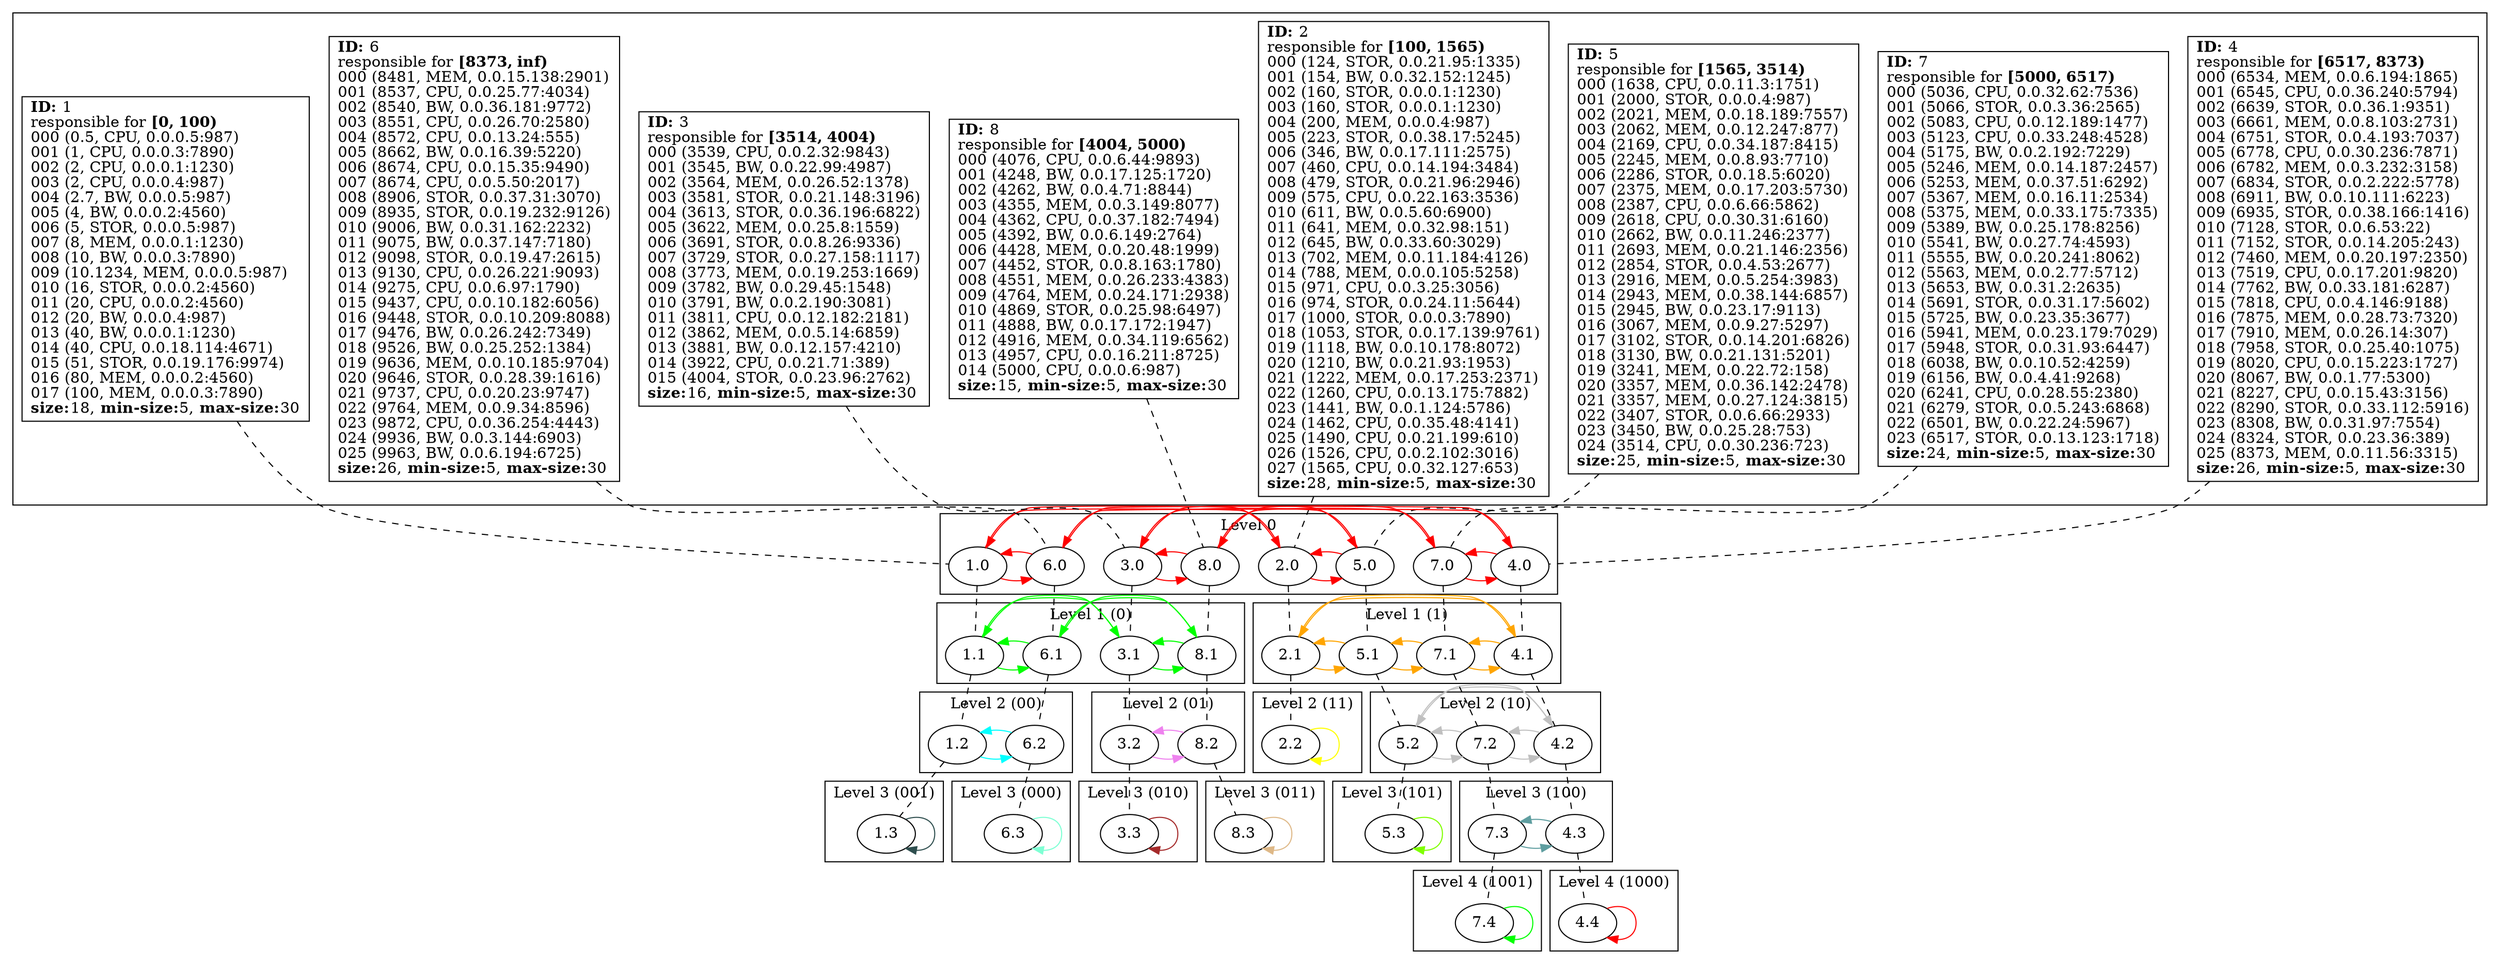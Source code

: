 strict
digraph SkipGraph {

	# vertical
	edge [dir=none style=dashed]
	subgraph {
		"1" -> "1.0" -> "1.1" -> "1.2" -> "1.3"
		}
	subgraph {
		"2" -> "2.0" -> "2.1" -> "2.2"
		}
	subgraph {
		"5" -> "5.0" -> "5.1" -> "5.2" -> "5.3"
		}
	subgraph {
		"3" -> "3.0" -> "3.1" -> "3.2" -> "3.3"
		}
	subgraph {
		"8" -> "8.0" -> "8.1" -> "8.2" -> "8.3"
		}
	subgraph {
		"7" -> "7.0" -> "7.1" -> "7.2" -> "7.3" -> "7.4"
		}
	subgraph {
		"4" -> "4.0" -> "4.1" -> "4.2" -> "4.3" -> "4.4"
		}
	subgraph {
		"6" -> "6.0" -> "6.1" -> "6.2" -> "6.3"
		}

	# horizontal
	edge [dir=forward, style=solid]
	subgraph cluster_content {
		rank = same
		"1" [shape=box, label=
			<
				<B>ID:</B> 1<BR ALIGN="LEFT"/>
				responsible for <B>[0, 100)</B><BR ALIGN="LEFT"/>
				000 (0.5, CPU, 0.0.0.5:987)<BR ALIGN="LEFT"/>
				001 (1, CPU, 0.0.0.3:7890)<BR ALIGN="LEFT"/>
				002 (2, CPU, 0.0.0.1:1230)<BR ALIGN="LEFT"/>
				003 (2, CPU, 0.0.0.4:987)<BR ALIGN="LEFT"/>
				004 (2.7, BW, 0.0.0.5:987)<BR ALIGN="LEFT"/>
				005 (4, BW, 0.0.0.2:4560)<BR ALIGN="LEFT"/>
				006 (5, STOR, 0.0.0.5:987)<BR ALIGN="LEFT"/>
				007 (8, MEM, 0.0.0.1:1230)<BR ALIGN="LEFT"/>
				008 (10, BW, 0.0.0.3:7890)<BR ALIGN="LEFT"/>
				009 (10.1234, MEM, 0.0.0.5:987)<BR ALIGN="LEFT"/>
				010 (16, STOR, 0.0.0.2:4560)<BR ALIGN="LEFT"/>
				011 (20, CPU, 0.0.0.2:4560)<BR ALIGN="LEFT"/>
				012 (20, BW, 0.0.0.4:987)<BR ALIGN="LEFT"/>
				013 (40, BW, 0.0.0.1:1230)<BR ALIGN="LEFT"/>
				014 (40, CPU, 0.0.18.114:4671)<BR ALIGN="LEFT"/>
				015 (51, STOR, 0.0.19.176:9974)<BR ALIGN="LEFT"/>
				016 (80, MEM, 0.0.0.2:4560)<BR ALIGN="LEFT"/>
				017 (100, MEM, 0.0.0.3:7890)<BR ALIGN="LEFT"/>
			<B>size:</B>18, <B>min-size:</B>5, <B>max-size:</B>30<BR ALIGN="LEFT"/>			>]
		"2" [shape=box, label=
			<
				<B>ID:</B> 2<BR ALIGN="LEFT"/>
				responsible for <B>[100, 1565)</B><BR ALIGN="LEFT"/>
				000 (124, STOR, 0.0.21.95:1335)<BR ALIGN="LEFT"/>
				001 (154, BW, 0.0.32.152:1245)<BR ALIGN="LEFT"/>
				002 (160, STOR, 0.0.0.1:1230)<BR ALIGN="LEFT"/>
				003 (160, STOR, 0.0.0.1:1230)<BR ALIGN="LEFT"/>
				004 (200, MEM, 0.0.0.4:987)<BR ALIGN="LEFT"/>
				005 (223, STOR, 0.0.38.17:5245)<BR ALIGN="LEFT"/>
				006 (346, BW, 0.0.17.111:2575)<BR ALIGN="LEFT"/>
				007 (460, CPU, 0.0.14.194:3484)<BR ALIGN="LEFT"/>
				008 (479, STOR, 0.0.21.96:2946)<BR ALIGN="LEFT"/>
				009 (575, CPU, 0.0.22.163:3536)<BR ALIGN="LEFT"/>
				010 (611, BW, 0.0.5.60:6900)<BR ALIGN="LEFT"/>
				011 (641, MEM, 0.0.32.98:151)<BR ALIGN="LEFT"/>
				012 (645, BW, 0.0.33.60:3029)<BR ALIGN="LEFT"/>
				013 (702, MEM, 0.0.11.184:4126)<BR ALIGN="LEFT"/>
				014 (788, MEM, 0.0.0.105:5258)<BR ALIGN="LEFT"/>
				015 (971, CPU, 0.0.3.25:3056)<BR ALIGN="LEFT"/>
				016 (974, STOR, 0.0.24.11:5644)<BR ALIGN="LEFT"/>
				017 (1000, STOR, 0.0.0.3:7890)<BR ALIGN="LEFT"/>
				018 (1053, STOR, 0.0.17.139:9761)<BR ALIGN="LEFT"/>
				019 (1118, BW, 0.0.10.178:8072)<BR ALIGN="LEFT"/>
				020 (1210, BW, 0.0.21.93:1953)<BR ALIGN="LEFT"/>
				021 (1222, MEM, 0.0.17.253:2371)<BR ALIGN="LEFT"/>
				022 (1260, CPU, 0.0.13.175:7882)<BR ALIGN="LEFT"/>
				023 (1441, BW, 0.0.1.124:5786)<BR ALIGN="LEFT"/>
				024 (1462, CPU, 0.0.35.48:4141)<BR ALIGN="LEFT"/>
				025 (1490, CPU, 0.0.21.199:610)<BR ALIGN="LEFT"/>
				026 (1526, CPU, 0.0.2.102:3016)<BR ALIGN="LEFT"/>
				027 (1565, CPU, 0.0.32.127:653)<BR ALIGN="LEFT"/>
			<B>size:</B>28, <B>min-size:</B>5, <B>max-size:</B>30<BR ALIGN="LEFT"/>			>]
		"5" [shape=box, label=
			<
				<B>ID:</B> 5<BR ALIGN="LEFT"/>
				responsible for <B>[1565, 3514)</B><BR ALIGN="LEFT"/>
				000 (1638, CPU, 0.0.11.3:1751)<BR ALIGN="LEFT"/>
				001 (2000, STOR, 0.0.0.4:987)<BR ALIGN="LEFT"/>
				002 (2021, MEM, 0.0.18.189:7557)<BR ALIGN="LEFT"/>
				003 (2062, MEM, 0.0.12.247:877)<BR ALIGN="LEFT"/>
				004 (2169, CPU, 0.0.34.187:8415)<BR ALIGN="LEFT"/>
				005 (2245, MEM, 0.0.8.93:7710)<BR ALIGN="LEFT"/>
				006 (2286, STOR, 0.0.18.5:6020)<BR ALIGN="LEFT"/>
				007 (2375, MEM, 0.0.17.203:5730)<BR ALIGN="LEFT"/>
				008 (2387, CPU, 0.0.6.66:5862)<BR ALIGN="LEFT"/>
				009 (2618, CPU, 0.0.30.31:6160)<BR ALIGN="LEFT"/>
				010 (2662, BW, 0.0.11.246:2377)<BR ALIGN="LEFT"/>
				011 (2693, MEM, 0.0.21.146:2356)<BR ALIGN="LEFT"/>
				012 (2854, STOR, 0.0.4.53:2677)<BR ALIGN="LEFT"/>
				013 (2916, MEM, 0.0.5.254:3983)<BR ALIGN="LEFT"/>
				014 (2943, MEM, 0.0.38.144:6857)<BR ALIGN="LEFT"/>
				015 (2945, BW, 0.0.23.17:9113)<BR ALIGN="LEFT"/>
				016 (3067, MEM, 0.0.9.27:5297)<BR ALIGN="LEFT"/>
				017 (3102, STOR, 0.0.14.201:6826)<BR ALIGN="LEFT"/>
				018 (3130, BW, 0.0.21.131:5201)<BR ALIGN="LEFT"/>
				019 (3241, MEM, 0.0.22.72:158)<BR ALIGN="LEFT"/>
				020 (3357, MEM, 0.0.36.142:2478)<BR ALIGN="LEFT"/>
				021 (3357, MEM, 0.0.27.124:3815)<BR ALIGN="LEFT"/>
				022 (3407, STOR, 0.0.6.66:2933)<BR ALIGN="LEFT"/>
				023 (3450, BW, 0.0.25.28:753)<BR ALIGN="LEFT"/>
				024 (3514, CPU, 0.0.30.236:723)<BR ALIGN="LEFT"/>
			<B>size:</B>25, <B>min-size:</B>5, <B>max-size:</B>30<BR ALIGN="LEFT"/>			>]
		"3" [shape=box, label=
			<
				<B>ID:</B> 3<BR ALIGN="LEFT"/>
				responsible for <B>[3514, 4004)</B><BR ALIGN="LEFT"/>
				000 (3539, CPU, 0.0.2.32:9843)<BR ALIGN="LEFT"/>
				001 (3545, BW, 0.0.22.99:4987)<BR ALIGN="LEFT"/>
				002 (3564, MEM, 0.0.26.52:1378)<BR ALIGN="LEFT"/>
				003 (3581, STOR, 0.0.21.148:3196)<BR ALIGN="LEFT"/>
				004 (3613, STOR, 0.0.36.196:6822)<BR ALIGN="LEFT"/>
				005 (3622, MEM, 0.0.25.8:1559)<BR ALIGN="LEFT"/>
				006 (3691, STOR, 0.0.8.26:9336)<BR ALIGN="LEFT"/>
				007 (3729, STOR, 0.0.27.158:1117)<BR ALIGN="LEFT"/>
				008 (3773, MEM, 0.0.19.253:1669)<BR ALIGN="LEFT"/>
				009 (3782, BW, 0.0.29.45:1548)<BR ALIGN="LEFT"/>
				010 (3791, BW, 0.0.2.190:3081)<BR ALIGN="LEFT"/>
				011 (3811, CPU, 0.0.12.182:2181)<BR ALIGN="LEFT"/>
				012 (3862, MEM, 0.0.5.14:6859)<BR ALIGN="LEFT"/>
				013 (3881, BW, 0.0.12.157:4210)<BR ALIGN="LEFT"/>
				014 (3922, CPU, 0.0.21.71:389)<BR ALIGN="LEFT"/>
				015 (4004, STOR, 0.0.23.96:2762)<BR ALIGN="LEFT"/>
			<B>size:</B>16, <B>min-size:</B>5, <B>max-size:</B>30<BR ALIGN="LEFT"/>			>]
		"8" [shape=box, label=
			<
				<B>ID:</B> 8<BR ALIGN="LEFT"/>
				responsible for <B>[4004, 5000)</B><BR ALIGN="LEFT"/>
				000 (4076, CPU, 0.0.6.44:9893)<BR ALIGN="LEFT"/>
				001 (4248, BW, 0.0.17.125:1720)<BR ALIGN="LEFT"/>
				002 (4262, BW, 0.0.4.71:8844)<BR ALIGN="LEFT"/>
				003 (4355, MEM, 0.0.3.149:8077)<BR ALIGN="LEFT"/>
				004 (4362, CPU, 0.0.37.182:7494)<BR ALIGN="LEFT"/>
				005 (4392, BW, 0.0.6.149:2764)<BR ALIGN="LEFT"/>
				006 (4428, MEM, 0.0.20.48:1999)<BR ALIGN="LEFT"/>
				007 (4452, STOR, 0.0.8.163:1780)<BR ALIGN="LEFT"/>
				008 (4551, MEM, 0.0.26.233:4383)<BR ALIGN="LEFT"/>
				009 (4764, MEM, 0.0.24.171:2938)<BR ALIGN="LEFT"/>
				010 (4869, STOR, 0.0.25.98:6497)<BR ALIGN="LEFT"/>
				011 (4888, BW, 0.0.17.172:1947)<BR ALIGN="LEFT"/>
				012 (4916, MEM, 0.0.34.119:6562)<BR ALIGN="LEFT"/>
				013 (4957, CPU, 0.0.16.211:8725)<BR ALIGN="LEFT"/>
				014 (5000, CPU, 0.0.0.6:987)<BR ALIGN="LEFT"/>
			<B>size:</B>15, <B>min-size:</B>5, <B>max-size:</B>30<BR ALIGN="LEFT"/>			>]
		"7" [shape=box, label=
			<
				<B>ID:</B> 7<BR ALIGN="LEFT"/>
				responsible for <B>[5000, 6517)</B><BR ALIGN="LEFT"/>
				000 (5036, CPU, 0.0.32.62:7536)<BR ALIGN="LEFT"/>
				001 (5066, STOR, 0.0.3.36:2565)<BR ALIGN="LEFT"/>
				002 (5083, CPU, 0.0.12.189:1477)<BR ALIGN="LEFT"/>
				003 (5123, CPU, 0.0.33.248:4528)<BR ALIGN="LEFT"/>
				004 (5175, BW, 0.0.2.192:7229)<BR ALIGN="LEFT"/>
				005 (5246, MEM, 0.0.14.187:2457)<BR ALIGN="LEFT"/>
				006 (5253, MEM, 0.0.37.51:6292)<BR ALIGN="LEFT"/>
				007 (5367, MEM, 0.0.16.11:2534)<BR ALIGN="LEFT"/>
				008 (5375, MEM, 0.0.33.175:7335)<BR ALIGN="LEFT"/>
				009 (5389, BW, 0.0.25.178:8256)<BR ALIGN="LEFT"/>
				010 (5541, BW, 0.0.27.74:4593)<BR ALIGN="LEFT"/>
				011 (5555, BW, 0.0.20.241:8062)<BR ALIGN="LEFT"/>
				012 (5563, MEM, 0.0.2.77:5712)<BR ALIGN="LEFT"/>
				013 (5653, BW, 0.0.31.2:2635)<BR ALIGN="LEFT"/>
				014 (5691, STOR, 0.0.31.17:5602)<BR ALIGN="LEFT"/>
				015 (5725, BW, 0.0.23.35:3677)<BR ALIGN="LEFT"/>
				016 (5941, MEM, 0.0.23.179:7029)<BR ALIGN="LEFT"/>
				017 (5948, STOR, 0.0.31.93:6447)<BR ALIGN="LEFT"/>
				018 (6038, BW, 0.0.10.52:4259)<BR ALIGN="LEFT"/>
				019 (6156, BW, 0.0.4.41:9268)<BR ALIGN="LEFT"/>
				020 (6241, CPU, 0.0.28.55:2380)<BR ALIGN="LEFT"/>
				021 (6279, STOR, 0.0.5.243:6868)<BR ALIGN="LEFT"/>
				022 (6501, BW, 0.0.22.24:5967)<BR ALIGN="LEFT"/>
				023 (6517, STOR, 0.0.13.123:1718)<BR ALIGN="LEFT"/>
			<B>size:</B>24, <B>min-size:</B>5, <B>max-size:</B>30<BR ALIGN="LEFT"/>			>]
		"4" [shape=box, label=
			<
				<B>ID:</B> 4<BR ALIGN="LEFT"/>
				responsible for <B>[6517, 8373)</B><BR ALIGN="LEFT"/>
				000 (6534, MEM, 0.0.6.194:1865)<BR ALIGN="LEFT"/>
				001 (6545, CPU, 0.0.36.240:5794)<BR ALIGN="LEFT"/>
				002 (6639, STOR, 0.0.36.1:9351)<BR ALIGN="LEFT"/>
				003 (6661, MEM, 0.0.8.103:2731)<BR ALIGN="LEFT"/>
				004 (6751, STOR, 0.0.4.193:7037)<BR ALIGN="LEFT"/>
				005 (6778, CPU, 0.0.30.236:7871)<BR ALIGN="LEFT"/>
				006 (6782, MEM, 0.0.3.232:3158)<BR ALIGN="LEFT"/>
				007 (6834, STOR, 0.0.2.222:5778)<BR ALIGN="LEFT"/>
				008 (6911, BW, 0.0.10.111:6223)<BR ALIGN="LEFT"/>
				009 (6935, STOR, 0.0.38.166:1416)<BR ALIGN="LEFT"/>
				010 (7128, STOR, 0.0.6.53:22)<BR ALIGN="LEFT"/>
				011 (7152, STOR, 0.0.14.205:243)<BR ALIGN="LEFT"/>
				012 (7460, MEM, 0.0.20.197:2350)<BR ALIGN="LEFT"/>
				013 (7519, CPU, 0.0.17.201:9820)<BR ALIGN="LEFT"/>
				014 (7762, BW, 0.0.33.181:6287)<BR ALIGN="LEFT"/>
				015 (7818, CPU, 0.0.4.146:9188)<BR ALIGN="LEFT"/>
				016 (7875, MEM, 0.0.28.73:7320)<BR ALIGN="LEFT"/>
				017 (7910, MEM, 0.0.26.14:307)<BR ALIGN="LEFT"/>
				018 (7958, STOR, 0.0.25.40:1075)<BR ALIGN="LEFT"/>
				019 (8020, CPU, 0.0.15.223:1727)<BR ALIGN="LEFT"/>
				020 (8067, BW, 0.0.1.77:5300)<BR ALIGN="LEFT"/>
				021 (8227, CPU, 0.0.15.43:3156)<BR ALIGN="LEFT"/>
				022 (8290, STOR, 0.0.33.112:5916)<BR ALIGN="LEFT"/>
				023 (8308, BW, 0.0.31.97:7554)<BR ALIGN="LEFT"/>
				024 (8324, STOR, 0.0.23.36:389)<BR ALIGN="LEFT"/>
				025 (8373, MEM, 0.0.11.56:3315)<BR ALIGN="LEFT"/>
			<B>size:</B>26, <B>min-size:</B>5, <B>max-size:</B>30<BR ALIGN="LEFT"/>			>]
		"6" [shape=box, label=
			<
				<B>ID:</B> 6<BR ALIGN="LEFT"/>
				responsible for <B>[8373, inf)</B><BR ALIGN="LEFT"/>
				000 (8481, MEM, 0.0.15.138:2901)<BR ALIGN="LEFT"/>
				001 (8537, CPU, 0.0.25.77:4034)<BR ALIGN="LEFT"/>
				002 (8540, BW, 0.0.36.181:9772)<BR ALIGN="LEFT"/>
				003 (8551, CPU, 0.0.26.70:2580)<BR ALIGN="LEFT"/>
				004 (8572, CPU, 0.0.13.24:555)<BR ALIGN="LEFT"/>
				005 (8662, BW, 0.0.16.39:5220)<BR ALIGN="LEFT"/>
				006 (8674, CPU, 0.0.15.35:9490)<BR ALIGN="LEFT"/>
				007 (8674, CPU, 0.0.5.50:2017)<BR ALIGN="LEFT"/>
				008 (8906, STOR, 0.0.37.31:3070)<BR ALIGN="LEFT"/>
				009 (8935, STOR, 0.0.19.232:9126)<BR ALIGN="LEFT"/>
				010 (9006, BW, 0.0.31.162:2232)<BR ALIGN="LEFT"/>
				011 (9075, BW, 0.0.37.147:7180)<BR ALIGN="LEFT"/>
				012 (9098, STOR, 0.0.19.47:2615)<BR ALIGN="LEFT"/>
				013 (9130, CPU, 0.0.26.221:9093)<BR ALIGN="LEFT"/>
				014 (9275, CPU, 0.0.6.97:1790)<BR ALIGN="LEFT"/>
				015 (9437, CPU, 0.0.10.182:6056)<BR ALIGN="LEFT"/>
				016 (9448, STOR, 0.0.10.209:8088)<BR ALIGN="LEFT"/>
				017 (9476, BW, 0.0.26.242:7349)<BR ALIGN="LEFT"/>
				018 (9526, BW, 0.0.25.252:1384)<BR ALIGN="LEFT"/>
				019 (9636, MEM, 0.0.10.185:9704)<BR ALIGN="LEFT"/>
				020 (9646, STOR, 0.0.28.39:1616)<BR ALIGN="LEFT"/>
				021 (9737, CPU, 0.0.20.23:9747)<BR ALIGN="LEFT"/>
				022 (9764, MEM, 0.0.9.34:8596)<BR ALIGN="LEFT"/>
				023 (9872, CPU, 0.0.36.254:4443)<BR ALIGN="LEFT"/>
				024 (9936, BW, 0.0.3.144:6903)<BR ALIGN="LEFT"/>
				025 (9963, BW, 0.0.6.194:6725)<BR ALIGN="LEFT"/>
			<B>size:</B>26, <B>min-size:</B>5, <B>max-size:</B>30<BR ALIGN="LEFT"/>			>]
	}

	edge [color=red]
	subgraph cluster_1 {
		rank = same
		label = "Level 0"
		subgraph {
			"1.0" -> "2.0"
			"1.0" -> "6.0"
		}
		subgraph {
			"2.0" -> "5.0"
			"2.0" -> "1.0"
		}
		subgraph {
			"5.0" -> "3.0"
			"5.0" -> "2.0"
		}
		subgraph {
			"3.0" -> "8.0"
			"3.0" -> "5.0"
		}
		subgraph {
			"8.0" -> "7.0"
			"8.0" -> "3.0"
		}
		subgraph {
			"7.0" -> "4.0"
			"7.0" -> "8.0"
		}
		subgraph {
			"4.0" -> "6.0"
			"4.0" -> "7.0"
		}
		subgraph {
			"6.0" -> "1.0"
			"6.0" -> "4.0"
		}
	}

	edge [color=green]
	subgraph cluster_10 {
		rank = same
		label = "Level 1 (0)"
		subgraph {
			"1.1" -> "3.1"
			"1.1" -> "6.1"
		}
		subgraph {
			"3.1" -> "8.1"
			"3.1" -> "1.1"
		}
		subgraph {
			"8.1" -> "6.1"
			"8.1" -> "3.1"
		}
		subgraph {
			"6.1" -> "1.1"
			"6.1" -> "8.1"
		}
	}

	edge [color=cyan]
	subgraph cluster_100 {
		rank = same
		label = "Level 2 (00)"
		subgraph {
			"1.2" -> "6.2"
			"1.2" -> "6.2"
		}
		subgraph {
			"6.2" -> "1.2"
			"6.2" -> "1.2"
		}
	}

	edge [color=aquamarine]
	subgraph cluster_1000 {
		rank = same
		label = "Level 3 (000)"
		subgraph {
			"6.3" -> "6.3"
			"6.3" -> "6.3"
		}
	}

	edge [color=darkslategray]
	subgraph cluster_1001 {
		rank = same
		label = "Level 3 (001)"
		subgraph {
			"1.3" -> "1.3"
			"1.3" -> "1.3"
		}
	}

	edge [color=violet]
	subgraph cluster_101 {
		rank = same
		label = "Level 2 (01)"
		subgraph {
			"3.2" -> "8.2"
			"3.2" -> "8.2"
		}
		subgraph {
			"8.2" -> "3.2"
			"8.2" -> "3.2"
		}
	}

	edge [color=brown]
	subgraph cluster_1010 {
		rank = same
		label = "Level 3 (010)"
		subgraph {
			"3.3" -> "3.3"
			"3.3" -> "3.3"
		}
	}

	edge [color=burlywood]
	subgraph cluster_1011 {
		rank = same
		label = "Level 3 (011)"
		subgraph {
			"8.3" -> "8.3"
			"8.3" -> "8.3"
		}
	}

	edge [color=orange]
	subgraph cluster_11 {
		rank = same
		label = "Level 1 (1)"
		subgraph {
			"2.1" -> "5.1"
			"2.1" -> "4.1"
		}
		subgraph {
			"5.1" -> "7.1"
			"5.1" -> "2.1"
		}
		subgraph {
			"7.1" -> "4.1"
			"7.1" -> "5.1"
		}
		subgraph {
			"4.1" -> "2.1"
			"4.1" -> "7.1"
		}
	}

	edge [color=grey]
	subgraph cluster_110 {
		rank = same
		label = "Level 2 (10)"
		subgraph {
			"5.2" -> "7.2"
			"5.2" -> "4.2"
		}
		subgraph {
			"7.2" -> "4.2"
			"7.2" -> "5.2"
		}
		subgraph {
			"4.2" -> "5.2"
			"4.2" -> "7.2"
		}
	}

	edge [color=cadetblue]
	subgraph cluster_1100 {
		rank = same
		label = "Level 3 (100)"
		subgraph {
			"7.3" -> "4.3"
			"7.3" -> "4.3"
		}
		subgraph {
			"4.3" -> "7.3"
			"4.3" -> "7.3"
		}
	}

	edge [color=red]
	subgraph cluster_11000 {
		rank = same
		label = "Level 4 (1000)"
		subgraph {
			"4.4" -> "4.4"
			"4.4" -> "4.4"
		}
	}

	edge [color=green]
	subgraph cluster_11001 {
		rank = same
		label = "Level 4 (1001)"
		subgraph {
			"7.4" -> "7.4"
			"7.4" -> "7.4"
		}
	}

	edge [color=chartreuse]
	subgraph cluster_1101 {
		rank = same
		label = "Level 3 (101)"
		subgraph {
			"5.3" -> "5.3"
			"5.3" -> "5.3"
		}
	}

	edge [color=yellow]
	subgraph cluster_111 {
		rank = same
		label = "Level 2 (11)"
		subgraph {
			"2.2" -> "2.2"
			"2.2" -> "2.2"
		}
	}


}
